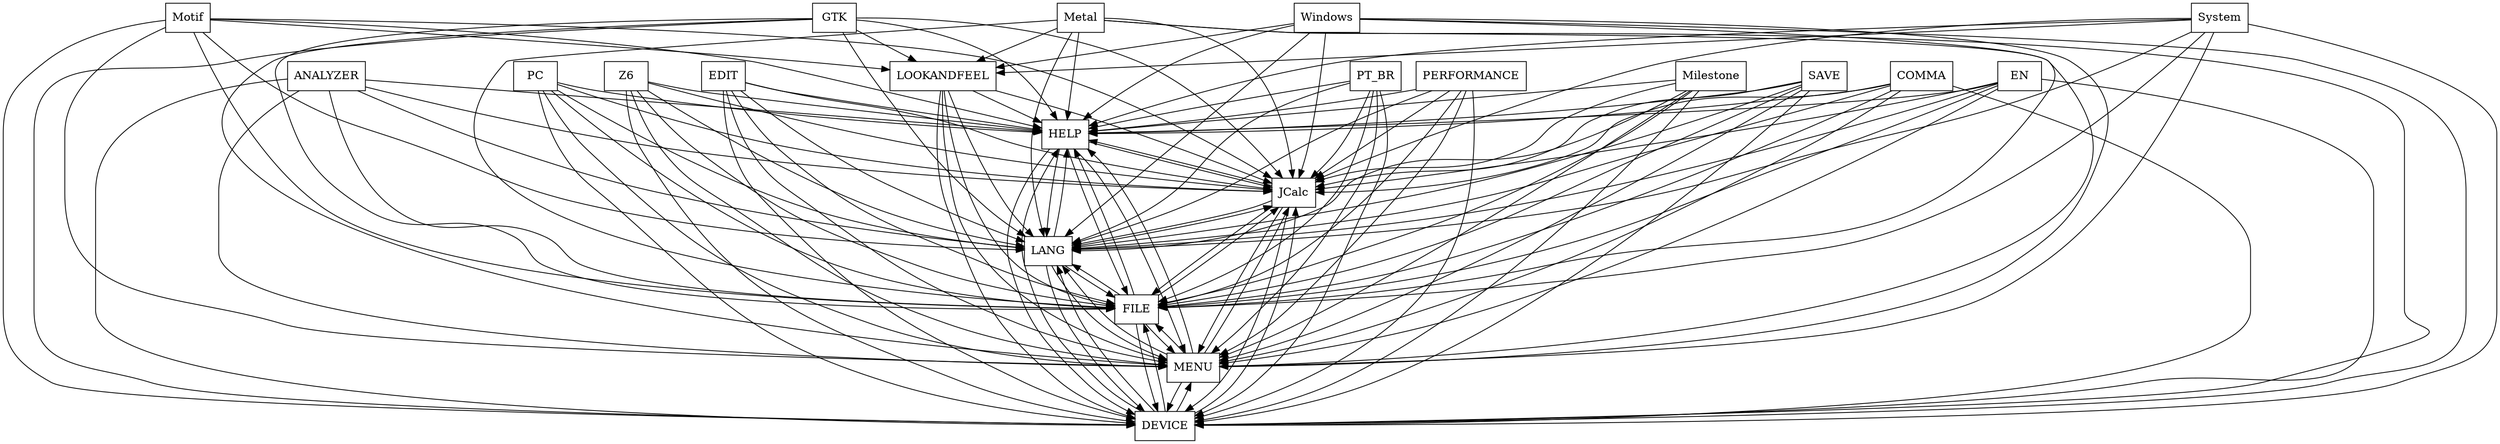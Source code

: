 digraph{
graph [rankdir=TB];
node [shape=box];
edge [arrowhead=normal];
0[label="HELP",]
1[label="ANALYZER",]
2[label="EDIT",]
3[label="GTK",]
4[label="COMMA",]
5[label="LOOKANDFEEL",]
6[label="PERFORMANCE",]
7[label="JCalc",]
8[label="Windows",]
9[label="Motif",]
10[label="DEVICE",]
11[label="MENU",]
12[label="Milestone",]
13[label="EN",]
14[label="SAVE",]
15[label="Metal",]
16[label="FILE",]
17[label="PT_BR",]
18[label="Z6",]
19[label="System",]
20[label="LANG",]
21[label="PC",]
0->7[label="",]
0->10[label="",]
0->11[label="",]
0->16[label="",]
0->20[label="",]
1->0[label="",]
1->7[label="",]
1->10[label="",]
1->11[label="",]
1->16[label="",]
1->20[label="",]
2->0[label="",]
2->7[label="",]
2->10[label="",]
2->11[label="",]
2->16[label="",]
2->20[label="",]
3->0[label="",]
3->5[label="",]
3->7[label="",]
3->10[label="",]
3->11[label="",]
3->16[label="",]
3->20[label="",]
4->0[label="",]
4->7[label="",]
4->10[label="",]
4->11[label="",]
4->16[label="",]
4->20[label="",]
5->0[label="",]
5->7[label="",]
5->10[label="",]
5->11[label="",]
5->16[label="",]
5->20[label="",]
6->0[label="",]
6->7[label="",]
6->10[label="",]
6->11[label="",]
6->16[label="",]
6->20[label="",]
7->0[label="",]
7->10[label="",]
7->11[label="",]
7->16[label="",]
7->20[label="",]
8->0[label="",]
8->5[label="",]
8->7[label="",]
8->10[label="",]
8->11[label="",]
8->16[label="",]
8->20[label="",]
9->0[label="",]
9->5[label="",]
9->7[label="",]
9->10[label="",]
9->11[label="",]
9->16[label="",]
9->20[label="",]
10->0[label="",]
10->7[label="",]
10->11[label="",]
10->16[label="",]
10->20[label="",]
11->0[label="",]
11->7[label="",]
11->10[label="",]
11->16[label="",]
11->20[label="",]
12->0[label="",]
12->7[label="",]
12->10[label="",]
12->11[label="",]
12->16[label="",]
12->20[label="",]
13->0[label="",]
13->7[label="",]
13->10[label="",]
13->11[label="",]
13->16[label="",]
13->20[label="",]
14->0[label="",]
14->7[label="",]
14->10[label="",]
14->11[label="",]
14->16[label="",]
14->20[label="",]
15->0[label="",]
15->5[label="",]
15->7[label="",]
15->10[label="",]
15->11[label="",]
15->16[label="",]
15->20[label="",]
16->0[label="",]
16->7[label="",]
16->10[label="",]
16->11[label="",]
16->20[label="",]
17->0[label="",]
17->7[label="",]
17->10[label="",]
17->11[label="",]
17->16[label="",]
17->20[label="",]
18->0[label="",]
18->7[label="",]
18->10[label="",]
18->11[label="",]
18->16[label="",]
18->20[label="",]
19->0[label="",]
19->5[label="",]
19->7[label="",]
19->10[label="",]
19->11[label="",]
19->16[label="",]
19->20[label="",]
20->0[label="",]
20->7[label="",]
20->10[label="",]
20->11[label="",]
20->16[label="",]
21->0[label="",]
21->7[label="",]
21->10[label="",]
21->11[label="",]
21->16[label="",]
21->20[label="",]
}
